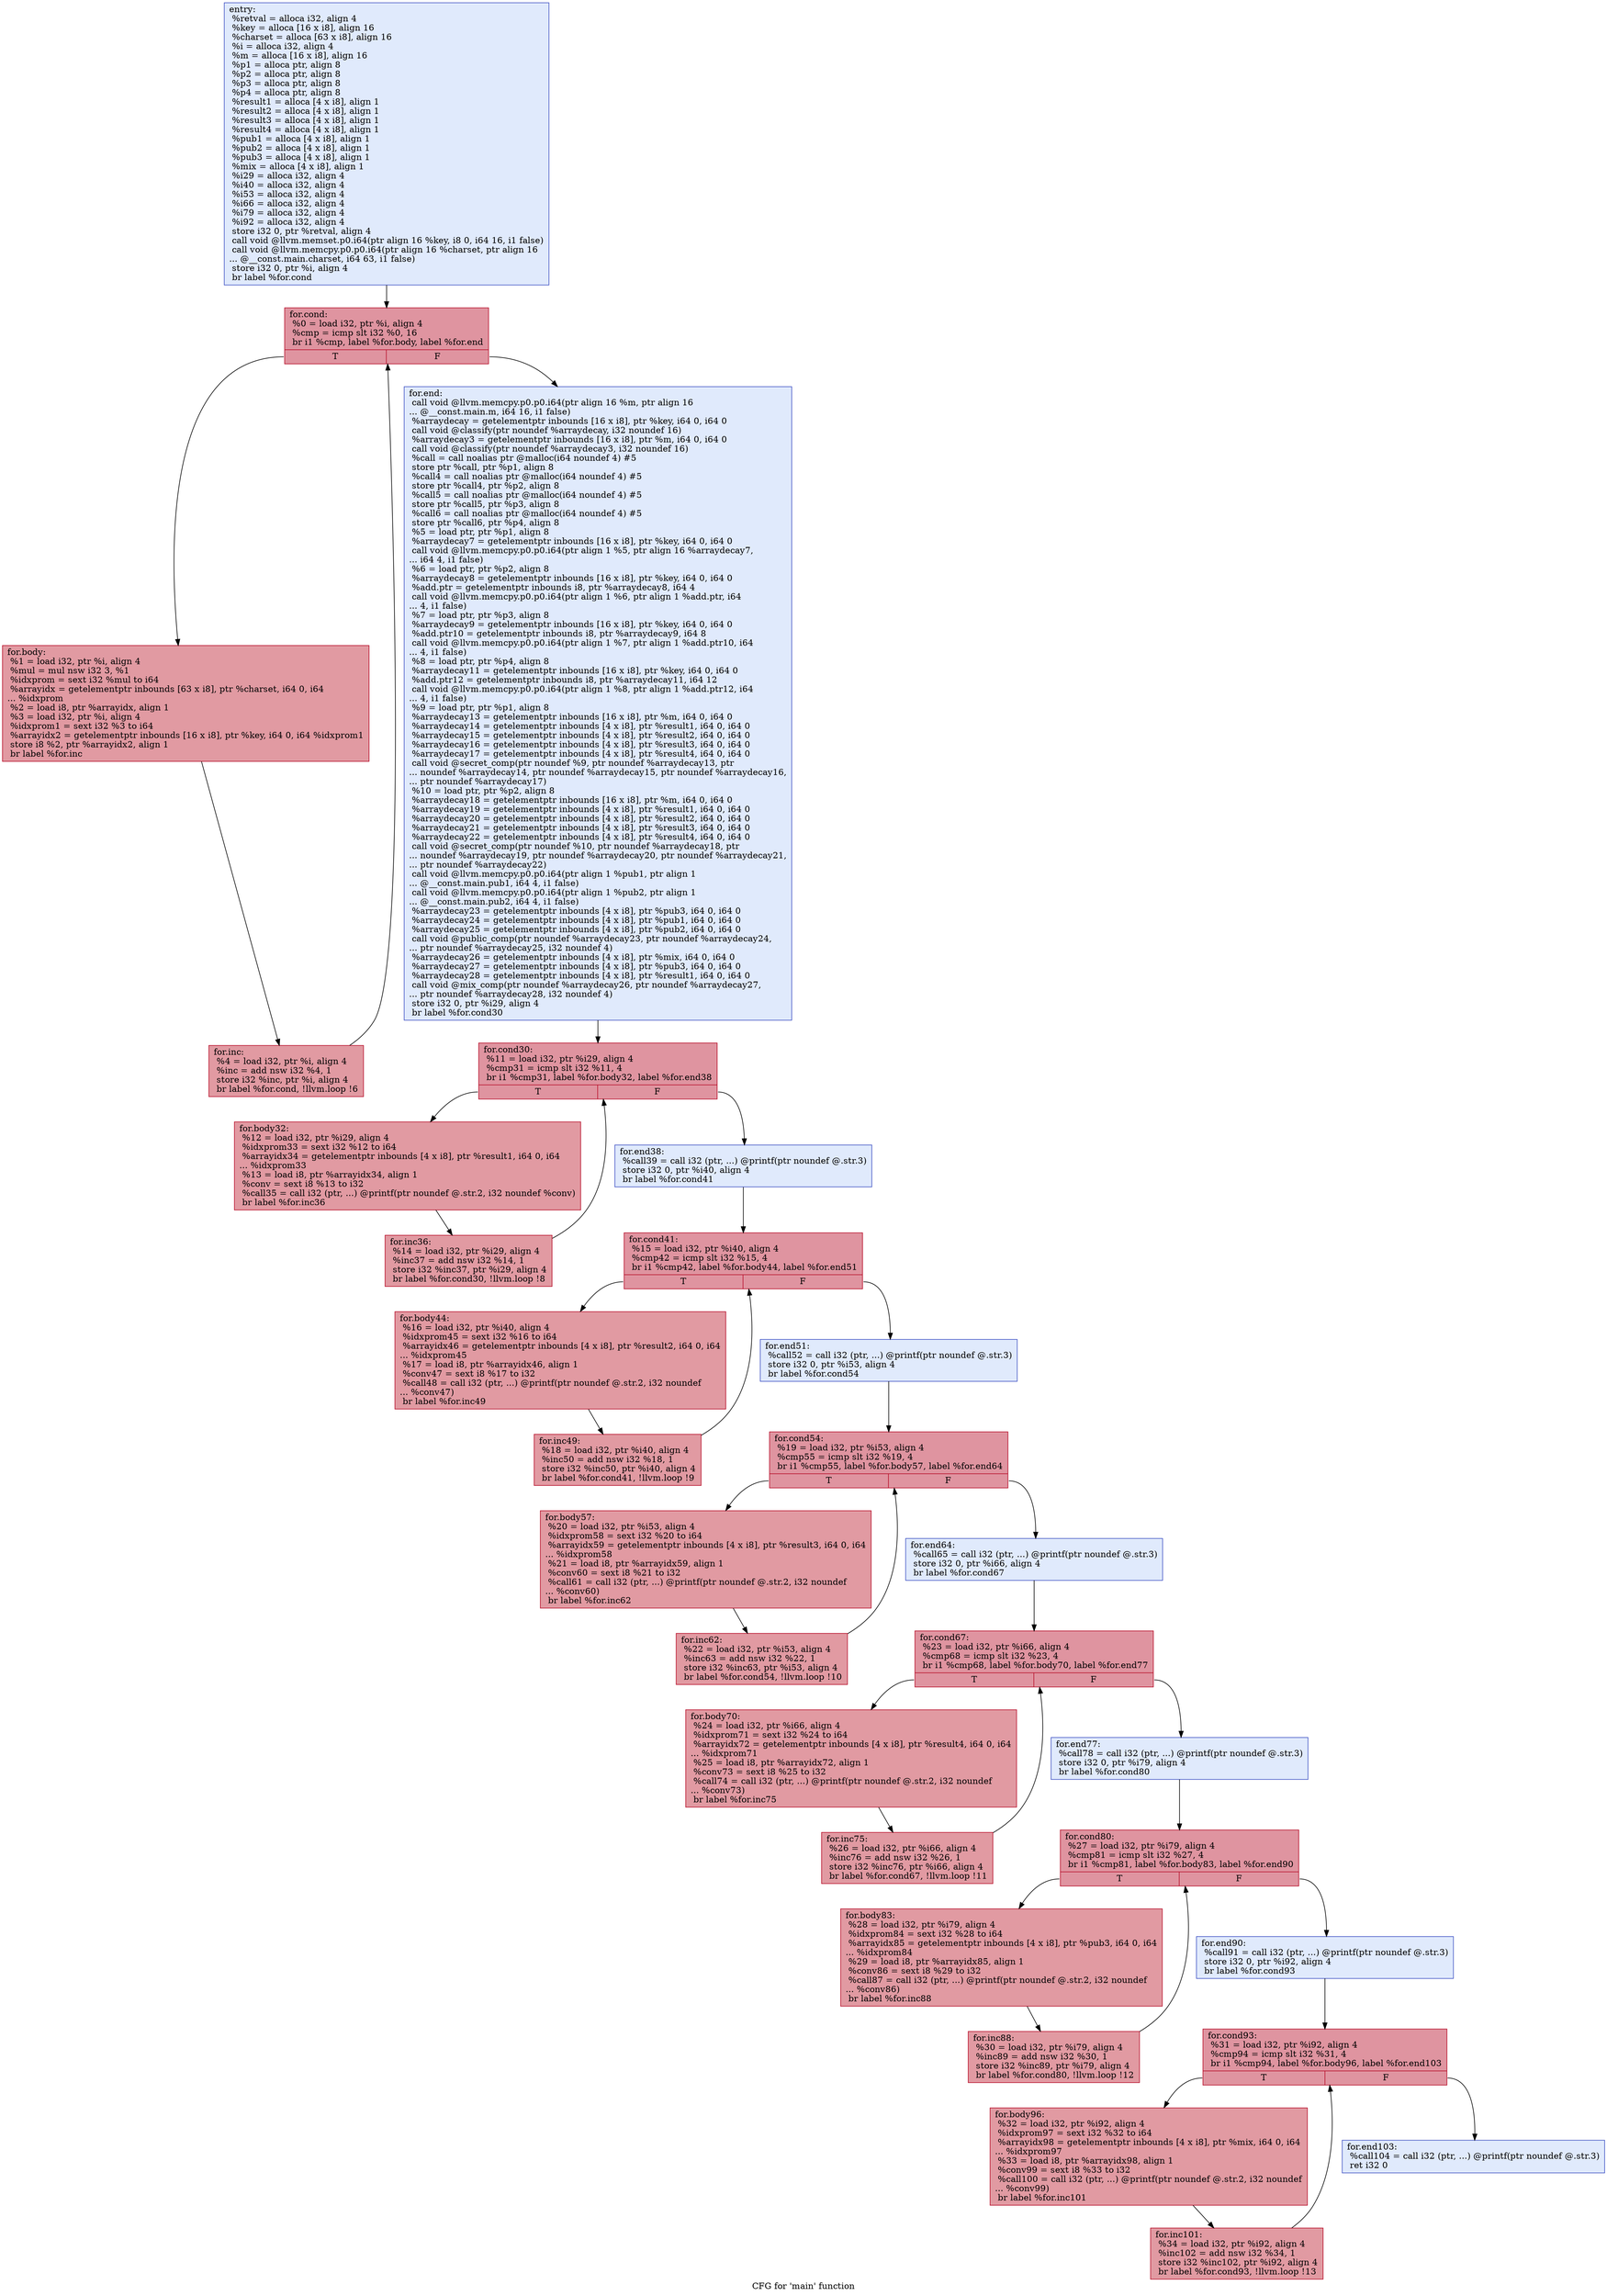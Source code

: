 digraph "CFG for 'main' function" {
	label="CFG for 'main' function";

	Node0x558a8c4104a0 [shape=record,color="#3d50c3ff", style=filled, fillcolor="#b9d0f970",label="{entry:\l  %retval = alloca i32, align 4\l  %key = alloca [16 x i8], align 16\l  %charset = alloca [63 x i8], align 16\l  %i = alloca i32, align 4\l  %m = alloca [16 x i8], align 16\l  %p1 = alloca ptr, align 8\l  %p2 = alloca ptr, align 8\l  %p3 = alloca ptr, align 8\l  %p4 = alloca ptr, align 8\l  %result1 = alloca [4 x i8], align 1\l  %result2 = alloca [4 x i8], align 1\l  %result3 = alloca [4 x i8], align 1\l  %result4 = alloca [4 x i8], align 1\l  %pub1 = alloca [4 x i8], align 1\l  %pub2 = alloca [4 x i8], align 1\l  %pub3 = alloca [4 x i8], align 1\l  %mix = alloca [4 x i8], align 1\l  %i29 = alloca i32, align 4\l  %i40 = alloca i32, align 4\l  %i53 = alloca i32, align 4\l  %i66 = alloca i32, align 4\l  %i79 = alloca i32, align 4\l  %i92 = alloca i32, align 4\l  store i32 0, ptr %retval, align 4\l  call void @llvm.memset.p0.i64(ptr align 16 %key, i8 0, i64 16, i1 false)\l  call void @llvm.memcpy.p0.p0.i64(ptr align 16 %charset, ptr align 16\l... @__const.main.charset, i64 63, i1 false)\l  store i32 0, ptr %i, align 4\l  br label %for.cond\l}"];
	Node0x558a8c4104a0 -> Node0x558a8c409cd0;
	Node0x558a8c409cd0 [shape=record,color="#b70d28ff", style=filled, fillcolor="#b70d2870",label="{for.cond:                                         \l  %0 = load i32, ptr %i, align 4\l  %cmp = icmp slt i32 %0, 16\l  br i1 %cmp, label %for.body, label %for.end\l|{<s0>T|<s1>F}}"];
	Node0x558a8c409cd0:s0 -> Node0x558a8c40a1b0;
	Node0x558a8c409cd0:s1 -> Node0x558a8c40a230;
	Node0x558a8c40a1b0 [shape=record,color="#b70d28ff", style=filled, fillcolor="#bb1b2c70",label="{for.body:                                         \l  %1 = load i32, ptr %i, align 4\l  %mul = mul nsw i32 3, %1\l  %idxprom = sext i32 %mul to i64\l  %arrayidx = getelementptr inbounds [63 x i8], ptr %charset, i64 0, i64\l... %idxprom\l  %2 = load i8, ptr %arrayidx, align 1\l  %3 = load i32, ptr %i, align 4\l  %idxprom1 = sext i32 %3 to i64\l  %arrayidx2 = getelementptr inbounds [16 x i8], ptr %key, i64 0, i64 %idxprom1\l  store i8 %2, ptr %arrayidx2, align 1\l  br label %for.inc\l}"];
	Node0x558a8c40a1b0 -> Node0x558a8c413580;
	Node0x558a8c413580 [shape=record,color="#b70d28ff", style=filled, fillcolor="#bb1b2c70",label="{for.inc:                                          \l  %4 = load i32, ptr %i, align 4\l  %inc = add nsw i32 %4, 1\l  store i32 %inc, ptr %i, align 4\l  br label %for.cond, !llvm.loop !6\l}"];
	Node0x558a8c413580 -> Node0x558a8c409cd0;
	Node0x558a8c40a230 [shape=record,color="#3d50c3ff", style=filled, fillcolor="#b9d0f970",label="{for.end:                                          \l  call void @llvm.memcpy.p0.p0.i64(ptr align 16 %m, ptr align 16\l... @__const.main.m, i64 16, i1 false)\l  %arraydecay = getelementptr inbounds [16 x i8], ptr %key, i64 0, i64 0\l  call void @classify(ptr noundef %arraydecay, i32 noundef 16)\l  %arraydecay3 = getelementptr inbounds [16 x i8], ptr %m, i64 0, i64 0\l  call void @classify(ptr noundef %arraydecay3, i32 noundef 16)\l  %call = call noalias ptr @malloc(i64 noundef 4) #5\l  store ptr %call, ptr %p1, align 8\l  %call4 = call noalias ptr @malloc(i64 noundef 4) #5\l  store ptr %call4, ptr %p2, align 8\l  %call5 = call noalias ptr @malloc(i64 noundef 4) #5\l  store ptr %call5, ptr %p3, align 8\l  %call6 = call noalias ptr @malloc(i64 noundef 4) #5\l  store ptr %call6, ptr %p4, align 8\l  %5 = load ptr, ptr %p1, align 8\l  %arraydecay7 = getelementptr inbounds [16 x i8], ptr %key, i64 0, i64 0\l  call void @llvm.memcpy.p0.p0.i64(ptr align 1 %5, ptr align 16 %arraydecay7,\l... i64 4, i1 false)\l  %6 = load ptr, ptr %p2, align 8\l  %arraydecay8 = getelementptr inbounds [16 x i8], ptr %key, i64 0, i64 0\l  %add.ptr = getelementptr inbounds i8, ptr %arraydecay8, i64 4\l  call void @llvm.memcpy.p0.p0.i64(ptr align 1 %6, ptr align 1 %add.ptr, i64\l... 4, i1 false)\l  %7 = load ptr, ptr %p3, align 8\l  %arraydecay9 = getelementptr inbounds [16 x i8], ptr %key, i64 0, i64 0\l  %add.ptr10 = getelementptr inbounds i8, ptr %arraydecay9, i64 8\l  call void @llvm.memcpy.p0.p0.i64(ptr align 1 %7, ptr align 1 %add.ptr10, i64\l... 4, i1 false)\l  %8 = load ptr, ptr %p4, align 8\l  %arraydecay11 = getelementptr inbounds [16 x i8], ptr %key, i64 0, i64 0\l  %add.ptr12 = getelementptr inbounds i8, ptr %arraydecay11, i64 12\l  call void @llvm.memcpy.p0.p0.i64(ptr align 1 %8, ptr align 1 %add.ptr12, i64\l... 4, i1 false)\l  %9 = load ptr, ptr %p1, align 8\l  %arraydecay13 = getelementptr inbounds [16 x i8], ptr %m, i64 0, i64 0\l  %arraydecay14 = getelementptr inbounds [4 x i8], ptr %result1, i64 0, i64 0\l  %arraydecay15 = getelementptr inbounds [4 x i8], ptr %result2, i64 0, i64 0\l  %arraydecay16 = getelementptr inbounds [4 x i8], ptr %result3, i64 0, i64 0\l  %arraydecay17 = getelementptr inbounds [4 x i8], ptr %result4, i64 0, i64 0\l  call void @secret_comp(ptr noundef %9, ptr noundef %arraydecay13, ptr\l... noundef %arraydecay14, ptr noundef %arraydecay15, ptr noundef %arraydecay16,\l... ptr noundef %arraydecay17)\l  %10 = load ptr, ptr %p2, align 8\l  %arraydecay18 = getelementptr inbounds [16 x i8], ptr %m, i64 0, i64 0\l  %arraydecay19 = getelementptr inbounds [4 x i8], ptr %result1, i64 0, i64 0\l  %arraydecay20 = getelementptr inbounds [4 x i8], ptr %result2, i64 0, i64 0\l  %arraydecay21 = getelementptr inbounds [4 x i8], ptr %result3, i64 0, i64 0\l  %arraydecay22 = getelementptr inbounds [4 x i8], ptr %result4, i64 0, i64 0\l  call void @secret_comp(ptr noundef %10, ptr noundef %arraydecay18, ptr\l... noundef %arraydecay19, ptr noundef %arraydecay20, ptr noundef %arraydecay21,\l... ptr noundef %arraydecay22)\l  call void @llvm.memcpy.p0.p0.i64(ptr align 1 %pub1, ptr align 1\l... @__const.main.pub1, i64 4, i1 false)\l  call void @llvm.memcpy.p0.p0.i64(ptr align 1 %pub2, ptr align 1\l... @__const.main.pub2, i64 4, i1 false)\l  %arraydecay23 = getelementptr inbounds [4 x i8], ptr %pub3, i64 0, i64 0\l  %arraydecay24 = getelementptr inbounds [4 x i8], ptr %pub1, i64 0, i64 0\l  %arraydecay25 = getelementptr inbounds [4 x i8], ptr %pub2, i64 0, i64 0\l  call void @public_comp(ptr noundef %arraydecay23, ptr noundef %arraydecay24,\l... ptr noundef %arraydecay25, i32 noundef 4)\l  %arraydecay26 = getelementptr inbounds [4 x i8], ptr %mix, i64 0, i64 0\l  %arraydecay27 = getelementptr inbounds [4 x i8], ptr %pub3, i64 0, i64 0\l  %arraydecay28 = getelementptr inbounds [4 x i8], ptr %result1, i64 0, i64 0\l  call void @mix_comp(ptr noundef %arraydecay26, ptr noundef %arraydecay27,\l... ptr noundef %arraydecay28, i32 noundef 4)\l  store i32 0, ptr %i29, align 4\l  br label %for.cond30\l}"];
	Node0x558a8c40a230 -> Node0x558a8c4173e0;
	Node0x558a8c4173e0 [shape=record,color="#b70d28ff", style=filled, fillcolor="#b70d2870",label="{for.cond30:                                       \l  %11 = load i32, ptr %i29, align 4\l  %cmp31 = icmp slt i32 %11, 4\l  br i1 %cmp31, label %for.body32, label %for.end38\l|{<s0>T|<s1>F}}"];
	Node0x558a8c4173e0:s0 -> Node0x558a8c4175a0;
	Node0x558a8c4173e0:s1 -> Node0x558a8c417620;
	Node0x558a8c4175a0 [shape=record,color="#b70d28ff", style=filled, fillcolor="#bb1b2c70",label="{for.body32:                                       \l  %12 = load i32, ptr %i29, align 4\l  %idxprom33 = sext i32 %12 to i64\l  %arrayidx34 = getelementptr inbounds [4 x i8], ptr %result1, i64 0, i64\l... %idxprom33\l  %13 = load i8, ptr %arrayidx34, align 1\l  %conv = sext i8 %13 to i32\l  %call35 = call i32 (ptr, ...) @printf(ptr noundef @.str.2, i32 noundef %conv)\l  br label %for.inc36\l}"];
	Node0x558a8c4175a0 -> Node0x558a8c417bc0;
	Node0x558a8c417bc0 [shape=record,color="#b70d28ff", style=filled, fillcolor="#bb1b2c70",label="{for.inc36:                                        \l  %14 = load i32, ptr %i29, align 4\l  %inc37 = add nsw i32 %14, 1\l  store i32 %inc37, ptr %i29, align 4\l  br label %for.cond30, !llvm.loop !8\l}"];
	Node0x558a8c417bc0 -> Node0x558a8c4173e0;
	Node0x558a8c417620 [shape=record,color="#3d50c3ff", style=filled, fillcolor="#b9d0f970",label="{for.end38:                                        \l  %call39 = call i32 (ptr, ...) @printf(ptr noundef @.str.3)\l  store i32 0, ptr %i40, align 4\l  br label %for.cond41\l}"];
	Node0x558a8c417620 -> Node0x558a8c4181c0;
	Node0x558a8c4181c0 [shape=record,color="#b70d28ff", style=filled, fillcolor="#b70d2870",label="{for.cond41:                                       \l  %15 = load i32, ptr %i40, align 4\l  %cmp42 = icmp slt i32 %15, 4\l  br i1 %cmp42, label %for.body44, label %for.end51\l|{<s0>T|<s1>F}}"];
	Node0x558a8c4181c0:s0 -> Node0x558a8c4183d0;
	Node0x558a8c4181c0:s1 -> Node0x558a8c418450;
	Node0x558a8c4183d0 [shape=record,color="#b70d28ff", style=filled, fillcolor="#bb1b2c70",label="{for.body44:                                       \l  %16 = load i32, ptr %i40, align 4\l  %idxprom45 = sext i32 %16 to i64\l  %arrayidx46 = getelementptr inbounds [4 x i8], ptr %result2, i64 0, i64\l... %idxprom45\l  %17 = load i8, ptr %arrayidx46, align 1\l  %conv47 = sext i8 %17 to i32\l  %call48 = call i32 (ptr, ...) @printf(ptr noundef @.str.2, i32 noundef\l... %conv47)\l  br label %for.inc49\l}"];
	Node0x558a8c4183d0 -> Node0x558a8c4189b0;
	Node0x558a8c4189b0 [shape=record,color="#b70d28ff", style=filled, fillcolor="#bb1b2c70",label="{for.inc49:                                        \l  %18 = load i32, ptr %i40, align 4\l  %inc50 = add nsw i32 %18, 1\l  store i32 %inc50, ptr %i40, align 4\l  br label %for.cond41, !llvm.loop !9\l}"];
	Node0x558a8c4189b0 -> Node0x558a8c4181c0;
	Node0x558a8c418450 [shape=record,color="#3d50c3ff", style=filled, fillcolor="#b9d0f970",label="{for.end51:                                        \l  %call52 = call i32 (ptr, ...) @printf(ptr noundef @.str.3)\l  store i32 0, ptr %i53, align 4\l  br label %for.cond54\l}"];
	Node0x558a8c418450 -> Node0x558a8c418f20;
	Node0x558a8c418f20 [shape=record,color="#b70d28ff", style=filled, fillcolor="#b70d2870",label="{for.cond54:                                       \l  %19 = load i32, ptr %i53, align 4\l  %cmp55 = icmp slt i32 %19, 4\l  br i1 %cmp55, label %for.body57, label %for.end64\l|{<s0>T|<s1>F}}"];
	Node0x558a8c418f20:s0 -> Node0x558a8c419130;
	Node0x558a8c418f20:s1 -> Node0x558a8c4191b0;
	Node0x558a8c419130 [shape=record,color="#b70d28ff", style=filled, fillcolor="#bb1b2c70",label="{for.body57:                                       \l  %20 = load i32, ptr %i53, align 4\l  %idxprom58 = sext i32 %20 to i64\l  %arrayidx59 = getelementptr inbounds [4 x i8], ptr %result3, i64 0, i64\l... %idxprom58\l  %21 = load i8, ptr %arrayidx59, align 1\l  %conv60 = sext i8 %21 to i32\l  %call61 = call i32 (ptr, ...) @printf(ptr noundef @.str.2, i32 noundef\l... %conv60)\l  br label %for.inc62\l}"];
	Node0x558a8c419130 -> Node0x558a8c419710;
	Node0x558a8c419710 [shape=record,color="#b70d28ff", style=filled, fillcolor="#bb1b2c70",label="{for.inc62:                                        \l  %22 = load i32, ptr %i53, align 4\l  %inc63 = add nsw i32 %22, 1\l  store i32 %inc63, ptr %i53, align 4\l  br label %for.cond54, !llvm.loop !10\l}"];
	Node0x558a8c419710 -> Node0x558a8c418f20;
	Node0x558a8c4191b0 [shape=record,color="#3d50c3ff", style=filled, fillcolor="#b9d0f970",label="{for.end64:                                        \l  %call65 = call i32 (ptr, ...) @printf(ptr noundef @.str.3)\l  store i32 0, ptr %i66, align 4\l  br label %for.cond67\l}"];
	Node0x558a8c4191b0 -> Node0x558a8c4156e0;
	Node0x558a8c4156e0 [shape=record,color="#b70d28ff", style=filled, fillcolor="#b70d2870",label="{for.cond67:                                       \l  %23 = load i32, ptr %i66, align 4\l  %cmp68 = icmp slt i32 %23, 4\l  br i1 %cmp68, label %for.body70, label %for.end77\l|{<s0>T|<s1>F}}"];
	Node0x558a8c4156e0:s0 -> Node0x558a8c4158f0;
	Node0x558a8c4156e0:s1 -> Node0x558a8c415970;
	Node0x558a8c4158f0 [shape=record,color="#b70d28ff", style=filled, fillcolor="#bb1b2c70",label="{for.body70:                                       \l  %24 = load i32, ptr %i66, align 4\l  %idxprom71 = sext i32 %24 to i64\l  %arrayidx72 = getelementptr inbounds [4 x i8], ptr %result4, i64 0, i64\l... %idxprom71\l  %25 = load i8, ptr %arrayidx72, align 1\l  %conv73 = sext i8 %25 to i32\l  %call74 = call i32 (ptr, ...) @printf(ptr noundef @.str.2, i32 noundef\l... %conv73)\l  br label %for.inc75\l}"];
	Node0x558a8c4158f0 -> Node0x558a8c41ab00;
	Node0x558a8c41ab00 [shape=record,color="#b70d28ff", style=filled, fillcolor="#bb1b2c70",label="{for.inc75:                                        \l  %26 = load i32, ptr %i66, align 4\l  %inc76 = add nsw i32 %26, 1\l  store i32 %inc76, ptr %i66, align 4\l  br label %for.cond67, !llvm.loop !11\l}"];
	Node0x558a8c41ab00 -> Node0x558a8c4156e0;
	Node0x558a8c415970 [shape=record,color="#3d50c3ff", style=filled, fillcolor="#b9d0f970",label="{for.end77:                                        \l  %call78 = call i32 (ptr, ...) @printf(ptr noundef @.str.3)\l  store i32 0, ptr %i79, align 4\l  br label %for.cond80\l}"];
	Node0x558a8c415970 -> Node0x558a8c41b100;
	Node0x558a8c41b100 [shape=record,color="#b70d28ff", style=filled, fillcolor="#b70d2870",label="{for.cond80:                                       \l  %27 = load i32, ptr %i79, align 4\l  %cmp81 = icmp slt i32 %27, 4\l  br i1 %cmp81, label %for.body83, label %for.end90\l|{<s0>T|<s1>F}}"];
	Node0x558a8c41b100:s0 -> Node0x558a8c41b310;
	Node0x558a8c41b100:s1 -> Node0x558a8c41b390;
	Node0x558a8c41b310 [shape=record,color="#b70d28ff", style=filled, fillcolor="#bb1b2c70",label="{for.body83:                                       \l  %28 = load i32, ptr %i79, align 4\l  %idxprom84 = sext i32 %28 to i64\l  %arrayidx85 = getelementptr inbounds [4 x i8], ptr %pub3, i64 0, i64\l... %idxprom84\l  %29 = load i8, ptr %arrayidx85, align 1\l  %conv86 = sext i8 %29 to i32\l  %call87 = call i32 (ptr, ...) @printf(ptr noundef @.str.2, i32 noundef\l... %conv86)\l  br label %for.inc88\l}"];
	Node0x558a8c41b310 -> Node0x558a8c41b8f0;
	Node0x558a8c41b8f0 [shape=record,color="#b70d28ff", style=filled, fillcolor="#bb1b2c70",label="{for.inc88:                                        \l  %30 = load i32, ptr %i79, align 4\l  %inc89 = add nsw i32 %30, 1\l  store i32 %inc89, ptr %i79, align 4\l  br label %for.cond80, !llvm.loop !12\l}"];
	Node0x558a8c41b8f0 -> Node0x558a8c41b100;
	Node0x558a8c41b390 [shape=record,color="#3d50c3ff", style=filled, fillcolor="#b9d0f970",label="{for.end90:                                        \l  %call91 = call i32 (ptr, ...) @printf(ptr noundef @.str.3)\l  store i32 0, ptr %i92, align 4\l  br label %for.cond93\l}"];
	Node0x558a8c41b390 -> Node0x558a8c41bef0;
	Node0x558a8c41bef0 [shape=record,color="#b70d28ff", style=filled, fillcolor="#b70d2870",label="{for.cond93:                                       \l  %31 = load i32, ptr %i92, align 4\l  %cmp94 = icmp slt i32 %31, 4\l  br i1 %cmp94, label %for.body96, label %for.end103\l|{<s0>T|<s1>F}}"];
	Node0x558a8c41bef0:s0 -> Node0x558a8c41c100;
	Node0x558a8c41bef0:s1 -> Node0x558a8c41c180;
	Node0x558a8c41c100 [shape=record,color="#b70d28ff", style=filled, fillcolor="#bb1b2c70",label="{for.body96:                                       \l  %32 = load i32, ptr %i92, align 4\l  %idxprom97 = sext i32 %32 to i64\l  %arrayidx98 = getelementptr inbounds [4 x i8], ptr %mix, i64 0, i64\l... %idxprom97\l  %33 = load i8, ptr %arrayidx98, align 1\l  %conv99 = sext i8 %33 to i32\l  %call100 = call i32 (ptr, ...) @printf(ptr noundef @.str.2, i32 noundef\l... %conv99)\l  br label %for.inc101\l}"];
	Node0x558a8c41c100 -> Node0x558a8c41c6e0;
	Node0x558a8c41c6e0 [shape=record,color="#b70d28ff", style=filled, fillcolor="#bb1b2c70",label="{for.inc101:                                       \l  %34 = load i32, ptr %i92, align 4\l  %inc102 = add nsw i32 %34, 1\l  store i32 %inc102, ptr %i92, align 4\l  br label %for.cond93, !llvm.loop !13\l}"];
	Node0x558a8c41c6e0 -> Node0x558a8c41bef0;
	Node0x558a8c41c180 [shape=record,color="#3d50c3ff", style=filled, fillcolor="#b9d0f970",label="{for.end103:                                       \l  %call104 = call i32 (ptr, ...) @printf(ptr noundef @.str.3)\l  ret i32 0\l}"];
}
